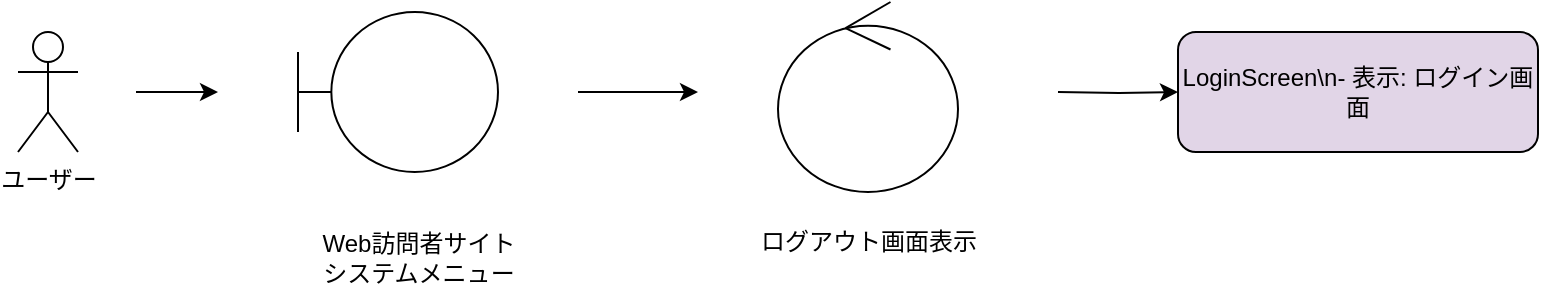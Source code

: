 <mxfile>
    <diagram name="analysis_04_logout" id="0">
        <mxGraphModel dx="243" dy="323" grid="1" gridSize="10" guides="1" tooltips="1" connect="1" arrows="1" fold="1" page="1" pageScale="1" pageWidth="827" pageHeight="1169" math="0" shadow="0">
            <root>
                <mxCell id="0"/>
                <mxCell id="1" parent="0"/>
                <mxCell id="login" value="LoginScreen\n- 表示: ログイン画面" style="rounded=1;whiteSpace=wrap;html=1;fillColor=#E1D5E7;" parent="1" vertex="1">
                    <mxGeometry x="700" y="30" width="180" height="60" as="geometry"/>
                </mxCell>
                <mxCell id="e1" style="edgeStyle=orthogonalEdgeStyle;rounded=0;orthogonalLoop=1;html=1;" parent="1" edge="1">
                    <mxGeometry relative="1" as="geometry">
                        <mxPoint x="179" y="60" as="sourcePoint"/>
                        <mxPoint x="220" y="60" as="targetPoint"/>
                    </mxGeometry>
                </mxCell>
                <mxCell id="e2" style="edgeStyle=orthogonalEdgeStyle;rounded=0;orthogonalLoop=1;html=1;" parent="1" edge="1">
                    <mxGeometry relative="1" as="geometry">
                        <mxPoint x="400" y="60" as="sourcePoint"/>
                        <mxPoint x="460" y="60" as="targetPoint"/>
                    </mxGeometry>
                </mxCell>
                <mxCell id="e3" style="edgeStyle=orthogonalEdgeStyle;rounded=0;orthogonalLoop=1;html=1;" parent="1" target="login" edge="1">
                    <mxGeometry relative="1" as="geometry">
                        <mxPoint x="640" y="60" as="sourcePoint"/>
                    </mxGeometry>
                </mxCell>
                <mxCell id="2" value="ユーザー" style="shape=umlActor;verticalLabelPosition=bottom;verticalAlign=top;html=1;" vertex="1" parent="1">
                    <mxGeometry x="120" y="30" width="30" height="60" as="geometry"/>
                </mxCell>
                <mxCell id="4" value="" style="shape=umlBoundary;whiteSpace=wrap;html=1;" vertex="1" parent="1">
                    <mxGeometry x="260" y="20" width="100" height="80" as="geometry"/>
                </mxCell>
                <mxCell id="5" value="Web訪問者サイト&lt;div&gt;システムメニュー&lt;/div&gt;" style="text;html=1;align=center;verticalAlign=middle;resizable=0;points=[];autosize=1;strokeColor=none;fillColor=none;" vertex="1" parent="1">
                    <mxGeometry x="260" y="123" width="120" height="40" as="geometry"/>
                </mxCell>
                <mxCell id="6" value="" style="ellipse;shape=umlControl;whiteSpace=wrap;html=1;" vertex="1" parent="1">
                    <mxGeometry x="500" y="15" width="90" height="95" as="geometry"/>
                </mxCell>
                <mxCell id="7" value="ログアウト画面表示" style="text;html=1;align=center;verticalAlign=middle;resizable=0;points=[];autosize=1;strokeColor=none;fillColor=none;" vertex="1" parent="1">
                    <mxGeometry x="480" y="120" width="130" height="30" as="geometry"/>
                </mxCell>
            </root>
        </mxGraphModel>
    </diagram>
</mxfile>